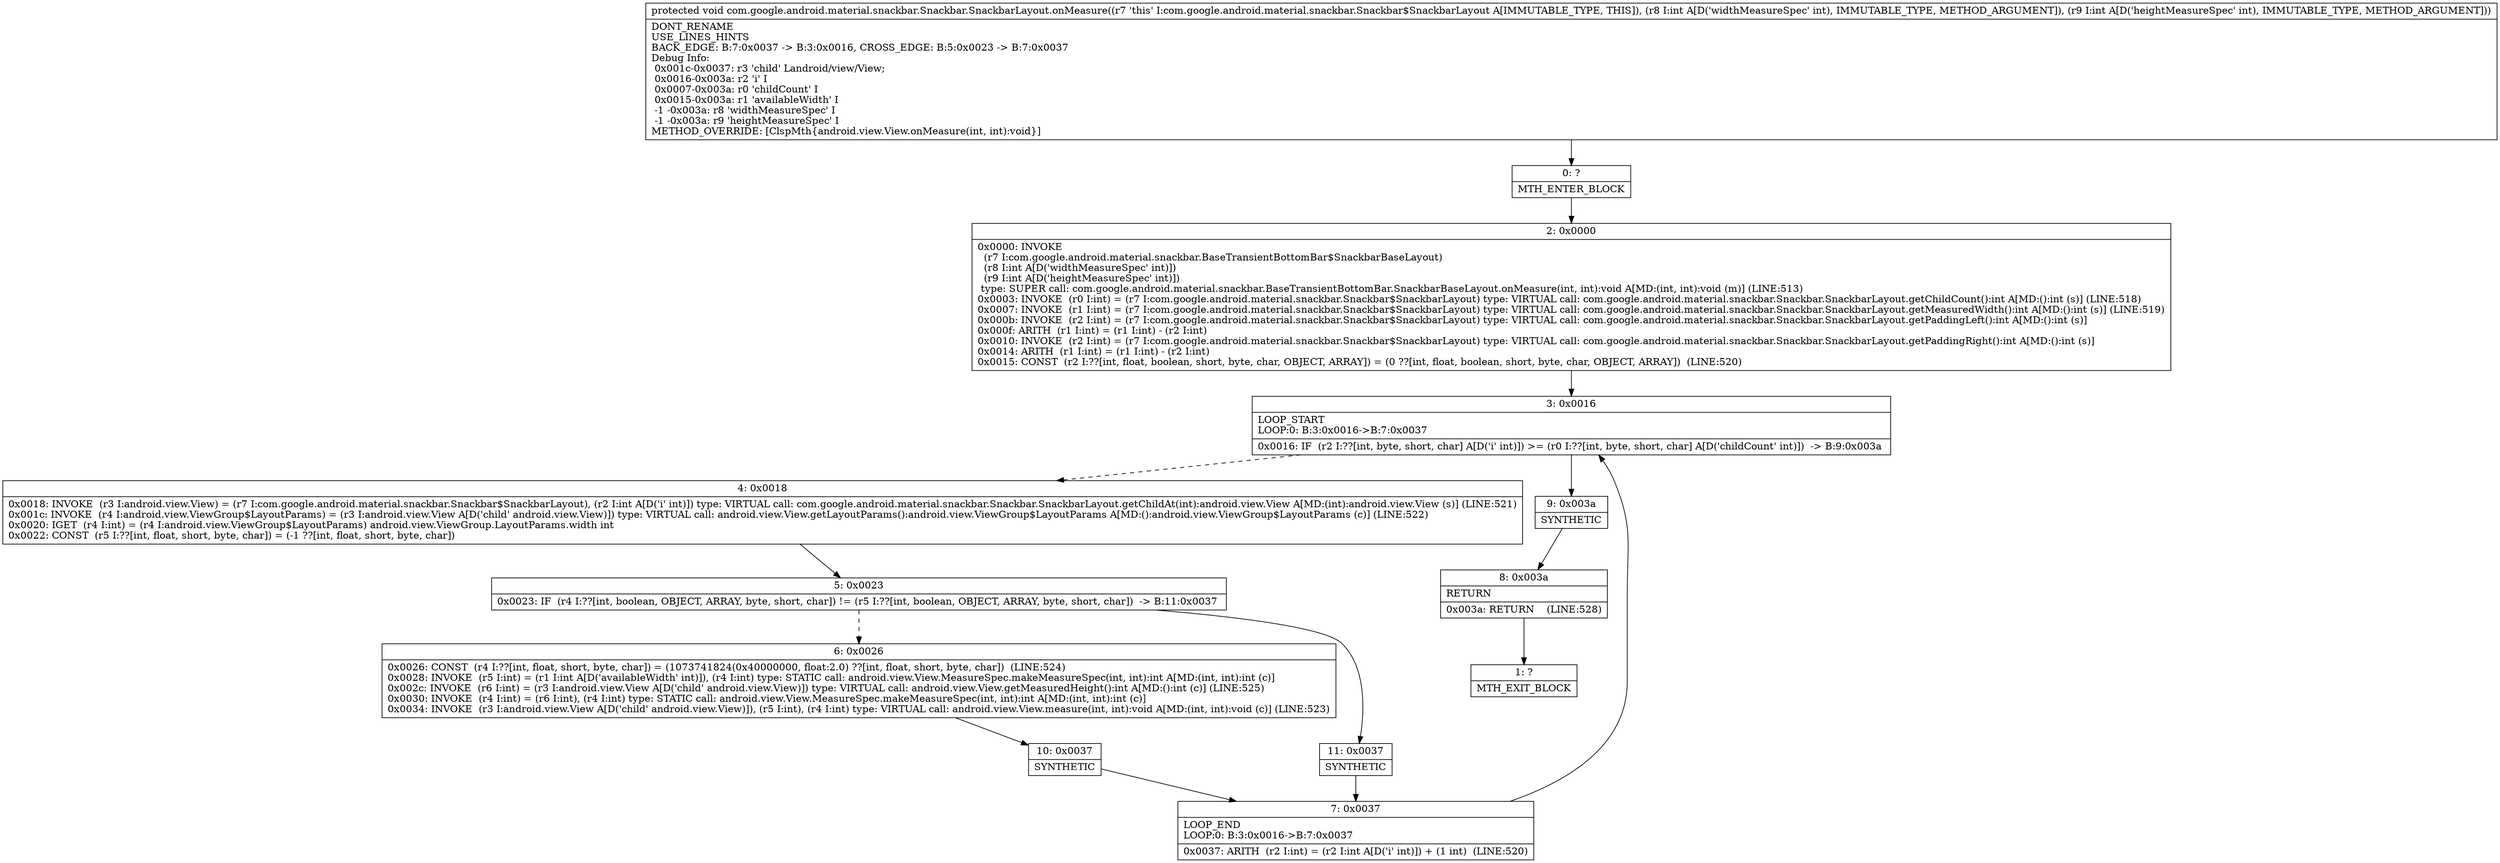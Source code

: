digraph "CFG forcom.google.android.material.snackbar.Snackbar.SnackbarLayout.onMeasure(II)V" {
Node_0 [shape=record,label="{0\:\ ?|MTH_ENTER_BLOCK\l}"];
Node_2 [shape=record,label="{2\:\ 0x0000|0x0000: INVOKE  \l  (r7 I:com.google.android.material.snackbar.BaseTransientBottomBar$SnackbarBaseLayout)\l  (r8 I:int A[D('widthMeasureSpec' int)])\l  (r9 I:int A[D('heightMeasureSpec' int)])\l type: SUPER call: com.google.android.material.snackbar.BaseTransientBottomBar.SnackbarBaseLayout.onMeasure(int, int):void A[MD:(int, int):void (m)] (LINE:513)\l0x0003: INVOKE  (r0 I:int) = (r7 I:com.google.android.material.snackbar.Snackbar$SnackbarLayout) type: VIRTUAL call: com.google.android.material.snackbar.Snackbar.SnackbarLayout.getChildCount():int A[MD:():int (s)] (LINE:518)\l0x0007: INVOKE  (r1 I:int) = (r7 I:com.google.android.material.snackbar.Snackbar$SnackbarLayout) type: VIRTUAL call: com.google.android.material.snackbar.Snackbar.SnackbarLayout.getMeasuredWidth():int A[MD:():int (s)] (LINE:519)\l0x000b: INVOKE  (r2 I:int) = (r7 I:com.google.android.material.snackbar.Snackbar$SnackbarLayout) type: VIRTUAL call: com.google.android.material.snackbar.Snackbar.SnackbarLayout.getPaddingLeft():int A[MD:():int (s)]\l0x000f: ARITH  (r1 I:int) = (r1 I:int) \- (r2 I:int) \l0x0010: INVOKE  (r2 I:int) = (r7 I:com.google.android.material.snackbar.Snackbar$SnackbarLayout) type: VIRTUAL call: com.google.android.material.snackbar.Snackbar.SnackbarLayout.getPaddingRight():int A[MD:():int (s)]\l0x0014: ARITH  (r1 I:int) = (r1 I:int) \- (r2 I:int) \l0x0015: CONST  (r2 I:??[int, float, boolean, short, byte, char, OBJECT, ARRAY]) = (0 ??[int, float, boolean, short, byte, char, OBJECT, ARRAY])  (LINE:520)\l}"];
Node_3 [shape=record,label="{3\:\ 0x0016|LOOP_START\lLOOP:0: B:3:0x0016\-\>B:7:0x0037\l|0x0016: IF  (r2 I:??[int, byte, short, char] A[D('i' int)]) \>= (r0 I:??[int, byte, short, char] A[D('childCount' int)])  \-\> B:9:0x003a \l}"];
Node_4 [shape=record,label="{4\:\ 0x0018|0x0018: INVOKE  (r3 I:android.view.View) = (r7 I:com.google.android.material.snackbar.Snackbar$SnackbarLayout), (r2 I:int A[D('i' int)]) type: VIRTUAL call: com.google.android.material.snackbar.Snackbar.SnackbarLayout.getChildAt(int):android.view.View A[MD:(int):android.view.View (s)] (LINE:521)\l0x001c: INVOKE  (r4 I:android.view.ViewGroup$LayoutParams) = (r3 I:android.view.View A[D('child' android.view.View)]) type: VIRTUAL call: android.view.View.getLayoutParams():android.view.ViewGroup$LayoutParams A[MD:():android.view.ViewGroup$LayoutParams (c)] (LINE:522)\l0x0020: IGET  (r4 I:int) = (r4 I:android.view.ViewGroup$LayoutParams) android.view.ViewGroup.LayoutParams.width int \l0x0022: CONST  (r5 I:??[int, float, short, byte, char]) = (\-1 ??[int, float, short, byte, char]) \l}"];
Node_5 [shape=record,label="{5\:\ 0x0023|0x0023: IF  (r4 I:??[int, boolean, OBJECT, ARRAY, byte, short, char]) != (r5 I:??[int, boolean, OBJECT, ARRAY, byte, short, char])  \-\> B:11:0x0037 \l}"];
Node_6 [shape=record,label="{6\:\ 0x0026|0x0026: CONST  (r4 I:??[int, float, short, byte, char]) = (1073741824(0x40000000, float:2.0) ??[int, float, short, byte, char])  (LINE:524)\l0x0028: INVOKE  (r5 I:int) = (r1 I:int A[D('availableWidth' int)]), (r4 I:int) type: STATIC call: android.view.View.MeasureSpec.makeMeasureSpec(int, int):int A[MD:(int, int):int (c)]\l0x002c: INVOKE  (r6 I:int) = (r3 I:android.view.View A[D('child' android.view.View)]) type: VIRTUAL call: android.view.View.getMeasuredHeight():int A[MD:():int (c)] (LINE:525)\l0x0030: INVOKE  (r4 I:int) = (r6 I:int), (r4 I:int) type: STATIC call: android.view.View.MeasureSpec.makeMeasureSpec(int, int):int A[MD:(int, int):int (c)]\l0x0034: INVOKE  (r3 I:android.view.View A[D('child' android.view.View)]), (r5 I:int), (r4 I:int) type: VIRTUAL call: android.view.View.measure(int, int):void A[MD:(int, int):void (c)] (LINE:523)\l}"];
Node_10 [shape=record,label="{10\:\ 0x0037|SYNTHETIC\l}"];
Node_7 [shape=record,label="{7\:\ 0x0037|LOOP_END\lLOOP:0: B:3:0x0016\-\>B:7:0x0037\l|0x0037: ARITH  (r2 I:int) = (r2 I:int A[D('i' int)]) + (1 int)  (LINE:520)\l}"];
Node_11 [shape=record,label="{11\:\ 0x0037|SYNTHETIC\l}"];
Node_9 [shape=record,label="{9\:\ 0x003a|SYNTHETIC\l}"];
Node_8 [shape=record,label="{8\:\ 0x003a|RETURN\l|0x003a: RETURN    (LINE:528)\l}"];
Node_1 [shape=record,label="{1\:\ ?|MTH_EXIT_BLOCK\l}"];
MethodNode[shape=record,label="{protected void com.google.android.material.snackbar.Snackbar.SnackbarLayout.onMeasure((r7 'this' I:com.google.android.material.snackbar.Snackbar$SnackbarLayout A[IMMUTABLE_TYPE, THIS]), (r8 I:int A[D('widthMeasureSpec' int), IMMUTABLE_TYPE, METHOD_ARGUMENT]), (r9 I:int A[D('heightMeasureSpec' int), IMMUTABLE_TYPE, METHOD_ARGUMENT]))  | DONT_RENAME\lUSE_LINES_HINTS\lBACK_EDGE: B:7:0x0037 \-\> B:3:0x0016, CROSS_EDGE: B:5:0x0023 \-\> B:7:0x0037\lDebug Info:\l  0x001c\-0x0037: r3 'child' Landroid\/view\/View;\l  0x0016\-0x003a: r2 'i' I\l  0x0007\-0x003a: r0 'childCount' I\l  0x0015\-0x003a: r1 'availableWidth' I\l  \-1 \-0x003a: r8 'widthMeasureSpec' I\l  \-1 \-0x003a: r9 'heightMeasureSpec' I\lMETHOD_OVERRIDE: [ClspMth\{android.view.View.onMeasure(int, int):void\}]\l}"];
MethodNode -> Node_0;Node_0 -> Node_2;
Node_2 -> Node_3;
Node_3 -> Node_4[style=dashed];
Node_3 -> Node_9;
Node_4 -> Node_5;
Node_5 -> Node_6[style=dashed];
Node_5 -> Node_11;
Node_6 -> Node_10;
Node_10 -> Node_7;
Node_7 -> Node_3;
Node_11 -> Node_7;
Node_9 -> Node_8;
Node_8 -> Node_1;
}

